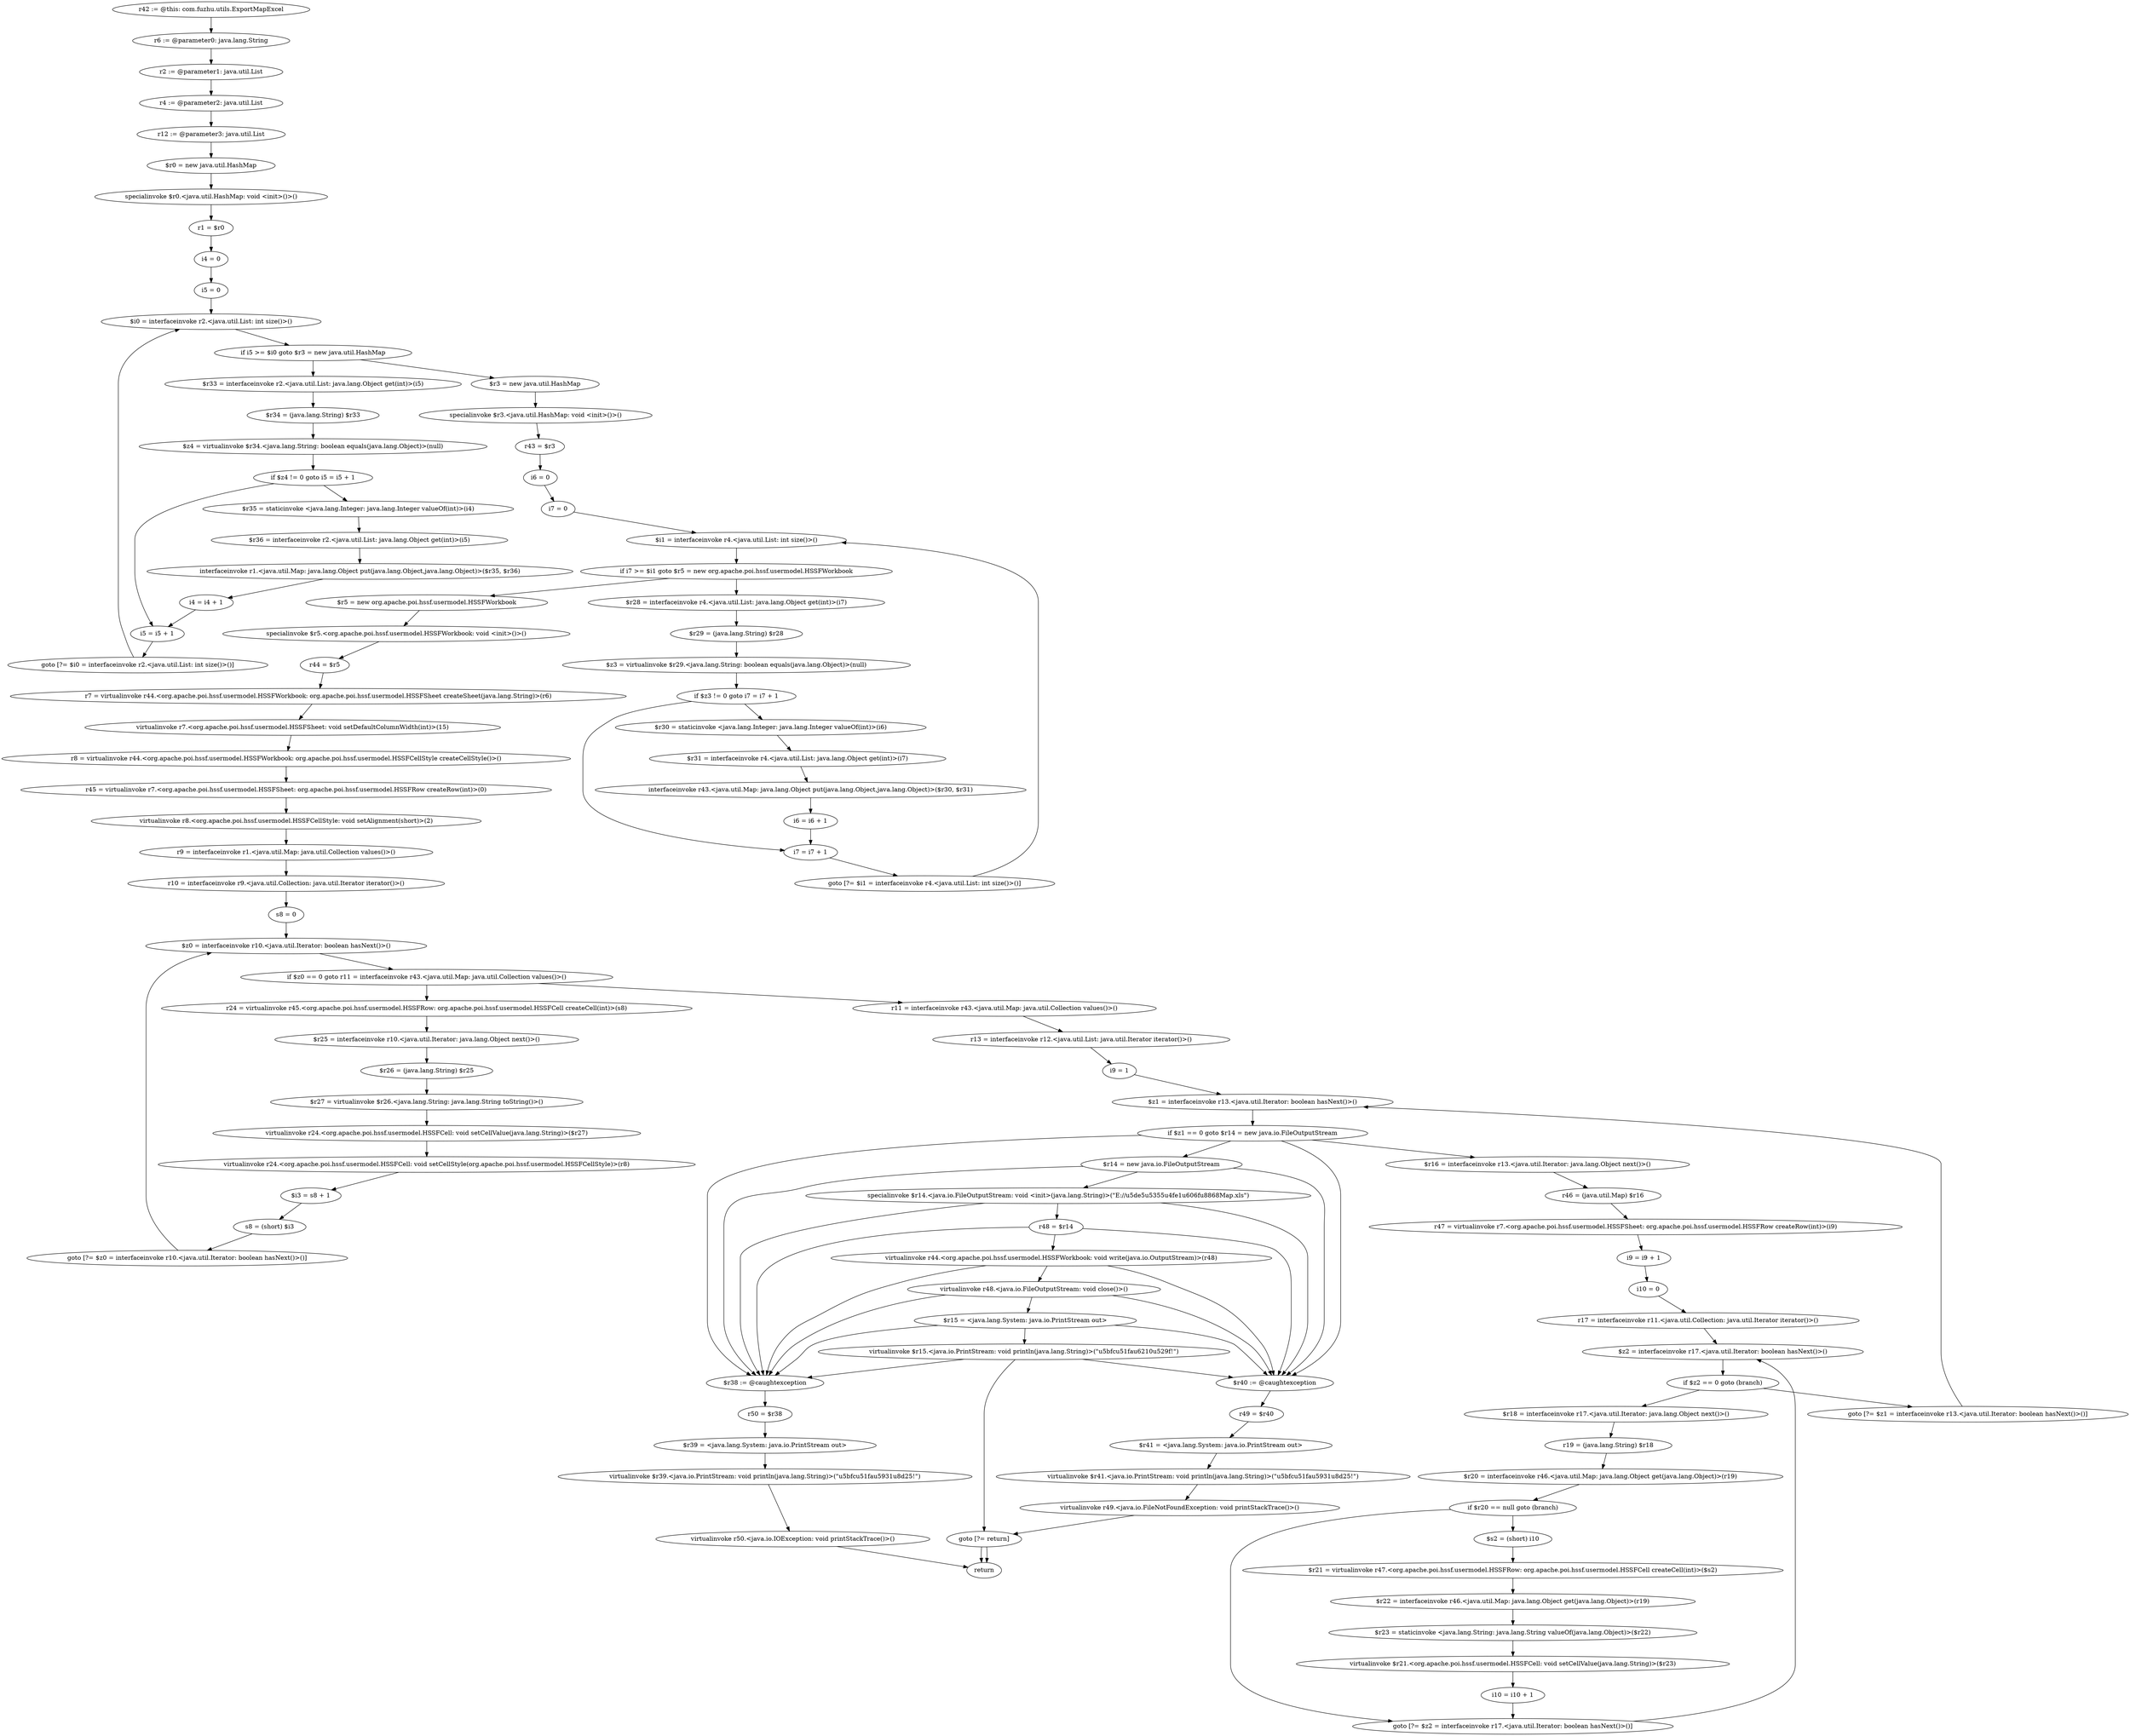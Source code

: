 digraph "unitGraph" {
    "r42 := @this: com.fuzhu.utils.ExportMapExcel"
    "r6 := @parameter0: java.lang.String"
    "r2 := @parameter1: java.util.List"
    "r4 := @parameter2: java.util.List"
    "r12 := @parameter3: java.util.List"
    "$r0 = new java.util.HashMap"
    "specialinvoke $r0.<java.util.HashMap: void <init>()>()"
    "r1 = $r0"
    "i4 = 0"
    "i5 = 0"
    "$i0 = interfaceinvoke r2.<java.util.List: int size()>()"
    "if i5 >= $i0 goto $r3 = new java.util.HashMap"
    "$r33 = interfaceinvoke r2.<java.util.List: java.lang.Object get(int)>(i5)"
    "$r34 = (java.lang.String) $r33"
    "$z4 = virtualinvoke $r34.<java.lang.String: boolean equals(java.lang.Object)>(null)"
    "if $z4 != 0 goto i5 = i5 + 1"
    "$r35 = staticinvoke <java.lang.Integer: java.lang.Integer valueOf(int)>(i4)"
    "$r36 = interfaceinvoke r2.<java.util.List: java.lang.Object get(int)>(i5)"
    "interfaceinvoke r1.<java.util.Map: java.lang.Object put(java.lang.Object,java.lang.Object)>($r35, $r36)"
    "i4 = i4 + 1"
    "i5 = i5 + 1"
    "goto [?= $i0 = interfaceinvoke r2.<java.util.List: int size()>()]"
    "$r3 = new java.util.HashMap"
    "specialinvoke $r3.<java.util.HashMap: void <init>()>()"
    "r43 = $r3"
    "i6 = 0"
    "i7 = 0"
    "$i1 = interfaceinvoke r4.<java.util.List: int size()>()"
    "if i7 >= $i1 goto $r5 = new org.apache.poi.hssf.usermodel.HSSFWorkbook"
    "$r28 = interfaceinvoke r4.<java.util.List: java.lang.Object get(int)>(i7)"
    "$r29 = (java.lang.String) $r28"
    "$z3 = virtualinvoke $r29.<java.lang.String: boolean equals(java.lang.Object)>(null)"
    "if $z3 != 0 goto i7 = i7 + 1"
    "$r30 = staticinvoke <java.lang.Integer: java.lang.Integer valueOf(int)>(i6)"
    "$r31 = interfaceinvoke r4.<java.util.List: java.lang.Object get(int)>(i7)"
    "interfaceinvoke r43.<java.util.Map: java.lang.Object put(java.lang.Object,java.lang.Object)>($r30, $r31)"
    "i6 = i6 + 1"
    "i7 = i7 + 1"
    "goto [?= $i1 = interfaceinvoke r4.<java.util.List: int size()>()]"
    "$r5 = new org.apache.poi.hssf.usermodel.HSSFWorkbook"
    "specialinvoke $r5.<org.apache.poi.hssf.usermodel.HSSFWorkbook: void <init>()>()"
    "r44 = $r5"
    "r7 = virtualinvoke r44.<org.apache.poi.hssf.usermodel.HSSFWorkbook: org.apache.poi.hssf.usermodel.HSSFSheet createSheet(java.lang.String)>(r6)"
    "virtualinvoke r7.<org.apache.poi.hssf.usermodel.HSSFSheet: void setDefaultColumnWidth(int)>(15)"
    "r8 = virtualinvoke r44.<org.apache.poi.hssf.usermodel.HSSFWorkbook: org.apache.poi.hssf.usermodel.HSSFCellStyle createCellStyle()>()"
    "r45 = virtualinvoke r7.<org.apache.poi.hssf.usermodel.HSSFSheet: org.apache.poi.hssf.usermodel.HSSFRow createRow(int)>(0)"
    "virtualinvoke r8.<org.apache.poi.hssf.usermodel.HSSFCellStyle: void setAlignment(short)>(2)"
    "r9 = interfaceinvoke r1.<java.util.Map: java.util.Collection values()>()"
    "r10 = interfaceinvoke r9.<java.util.Collection: java.util.Iterator iterator()>()"
    "s8 = 0"
    "$z0 = interfaceinvoke r10.<java.util.Iterator: boolean hasNext()>()"
    "if $z0 == 0 goto r11 = interfaceinvoke r43.<java.util.Map: java.util.Collection values()>()"
    "r24 = virtualinvoke r45.<org.apache.poi.hssf.usermodel.HSSFRow: org.apache.poi.hssf.usermodel.HSSFCell createCell(int)>(s8)"
    "$r25 = interfaceinvoke r10.<java.util.Iterator: java.lang.Object next()>()"
    "$r26 = (java.lang.String) $r25"
    "$r27 = virtualinvoke $r26.<java.lang.String: java.lang.String toString()>()"
    "virtualinvoke r24.<org.apache.poi.hssf.usermodel.HSSFCell: void setCellValue(java.lang.String)>($r27)"
    "virtualinvoke r24.<org.apache.poi.hssf.usermodel.HSSFCell: void setCellStyle(org.apache.poi.hssf.usermodel.HSSFCellStyle)>(r8)"
    "$i3 = s8 + 1"
    "s8 = (short) $i3"
    "goto [?= $z0 = interfaceinvoke r10.<java.util.Iterator: boolean hasNext()>()]"
    "r11 = interfaceinvoke r43.<java.util.Map: java.util.Collection values()>()"
    "r13 = interfaceinvoke r12.<java.util.List: java.util.Iterator iterator()>()"
    "i9 = 1"
    "$z1 = interfaceinvoke r13.<java.util.Iterator: boolean hasNext()>()"
    "if $z1 == 0 goto $r14 = new java.io.FileOutputStream"
    "$r16 = interfaceinvoke r13.<java.util.Iterator: java.lang.Object next()>()"
    "r46 = (java.util.Map) $r16"
    "r47 = virtualinvoke r7.<org.apache.poi.hssf.usermodel.HSSFSheet: org.apache.poi.hssf.usermodel.HSSFRow createRow(int)>(i9)"
    "i9 = i9 + 1"
    "i10 = 0"
    "r17 = interfaceinvoke r11.<java.util.Collection: java.util.Iterator iterator()>()"
    "$z2 = interfaceinvoke r17.<java.util.Iterator: boolean hasNext()>()"
    "if $z2 == 0 goto (branch)"
    "$r18 = interfaceinvoke r17.<java.util.Iterator: java.lang.Object next()>()"
    "r19 = (java.lang.String) $r18"
    "$r20 = interfaceinvoke r46.<java.util.Map: java.lang.Object get(java.lang.Object)>(r19)"
    "if $r20 == null goto (branch)"
    "$s2 = (short) i10"
    "$r21 = virtualinvoke r47.<org.apache.poi.hssf.usermodel.HSSFRow: org.apache.poi.hssf.usermodel.HSSFCell createCell(int)>($s2)"
    "$r22 = interfaceinvoke r46.<java.util.Map: java.lang.Object get(java.lang.Object)>(r19)"
    "$r23 = staticinvoke <java.lang.String: java.lang.String valueOf(java.lang.Object)>($r22)"
    "virtualinvoke $r21.<org.apache.poi.hssf.usermodel.HSSFCell: void setCellValue(java.lang.String)>($r23)"
    "i10 = i10 + 1"
    "goto [?= $z2 = interfaceinvoke r17.<java.util.Iterator: boolean hasNext()>()]"
    "goto [?= $z1 = interfaceinvoke r13.<java.util.Iterator: boolean hasNext()>()]"
    "$r14 = new java.io.FileOutputStream"
    "specialinvoke $r14.<java.io.FileOutputStream: void <init>(java.lang.String)>(\"E://\u5de5\u5355\u4fe1\u606f\u8868Map.xls\")"
    "r48 = $r14"
    "virtualinvoke r44.<org.apache.poi.hssf.usermodel.HSSFWorkbook: void write(java.io.OutputStream)>(r48)"
    "virtualinvoke r48.<java.io.FileOutputStream: void close()>()"
    "$r15 = <java.lang.System: java.io.PrintStream out>"
    "virtualinvoke $r15.<java.io.PrintStream: void println(java.lang.String)>(\"\u5bfc\u51fa\u6210\u529f!\")"
    "goto [?= return]"
    "$r40 := @caughtexception"
    "r49 = $r40"
    "$r41 = <java.lang.System: java.io.PrintStream out>"
    "virtualinvoke $r41.<java.io.PrintStream: void println(java.lang.String)>(\"\u5bfc\u51fa\u5931\u8d25!\")"
    "virtualinvoke r49.<java.io.FileNotFoundException: void printStackTrace()>()"
    "$r38 := @caughtexception"
    "r50 = $r38"
    "$r39 = <java.lang.System: java.io.PrintStream out>"
    "virtualinvoke $r39.<java.io.PrintStream: void println(java.lang.String)>(\"\u5bfc\u51fa\u5931\u8d25!\")"
    "virtualinvoke r50.<java.io.IOException: void printStackTrace()>()"
    "return"
    "r42 := @this: com.fuzhu.utils.ExportMapExcel"->"r6 := @parameter0: java.lang.String";
    "r6 := @parameter0: java.lang.String"->"r2 := @parameter1: java.util.List";
    "r2 := @parameter1: java.util.List"->"r4 := @parameter2: java.util.List";
    "r4 := @parameter2: java.util.List"->"r12 := @parameter3: java.util.List";
    "r12 := @parameter3: java.util.List"->"$r0 = new java.util.HashMap";
    "$r0 = new java.util.HashMap"->"specialinvoke $r0.<java.util.HashMap: void <init>()>()";
    "specialinvoke $r0.<java.util.HashMap: void <init>()>()"->"r1 = $r0";
    "r1 = $r0"->"i4 = 0";
    "i4 = 0"->"i5 = 0";
    "i5 = 0"->"$i0 = interfaceinvoke r2.<java.util.List: int size()>()";
    "$i0 = interfaceinvoke r2.<java.util.List: int size()>()"->"if i5 >= $i0 goto $r3 = new java.util.HashMap";
    "if i5 >= $i0 goto $r3 = new java.util.HashMap"->"$r33 = interfaceinvoke r2.<java.util.List: java.lang.Object get(int)>(i5)";
    "if i5 >= $i0 goto $r3 = new java.util.HashMap"->"$r3 = new java.util.HashMap";
    "$r33 = interfaceinvoke r2.<java.util.List: java.lang.Object get(int)>(i5)"->"$r34 = (java.lang.String) $r33";
    "$r34 = (java.lang.String) $r33"->"$z4 = virtualinvoke $r34.<java.lang.String: boolean equals(java.lang.Object)>(null)";
    "$z4 = virtualinvoke $r34.<java.lang.String: boolean equals(java.lang.Object)>(null)"->"if $z4 != 0 goto i5 = i5 + 1";
    "if $z4 != 0 goto i5 = i5 + 1"->"$r35 = staticinvoke <java.lang.Integer: java.lang.Integer valueOf(int)>(i4)";
    "if $z4 != 0 goto i5 = i5 + 1"->"i5 = i5 + 1";
    "$r35 = staticinvoke <java.lang.Integer: java.lang.Integer valueOf(int)>(i4)"->"$r36 = interfaceinvoke r2.<java.util.List: java.lang.Object get(int)>(i5)";
    "$r36 = interfaceinvoke r2.<java.util.List: java.lang.Object get(int)>(i5)"->"interfaceinvoke r1.<java.util.Map: java.lang.Object put(java.lang.Object,java.lang.Object)>($r35, $r36)";
    "interfaceinvoke r1.<java.util.Map: java.lang.Object put(java.lang.Object,java.lang.Object)>($r35, $r36)"->"i4 = i4 + 1";
    "i4 = i4 + 1"->"i5 = i5 + 1";
    "i5 = i5 + 1"->"goto [?= $i0 = interfaceinvoke r2.<java.util.List: int size()>()]";
    "goto [?= $i0 = interfaceinvoke r2.<java.util.List: int size()>()]"->"$i0 = interfaceinvoke r2.<java.util.List: int size()>()";
    "$r3 = new java.util.HashMap"->"specialinvoke $r3.<java.util.HashMap: void <init>()>()";
    "specialinvoke $r3.<java.util.HashMap: void <init>()>()"->"r43 = $r3";
    "r43 = $r3"->"i6 = 0";
    "i6 = 0"->"i7 = 0";
    "i7 = 0"->"$i1 = interfaceinvoke r4.<java.util.List: int size()>()";
    "$i1 = interfaceinvoke r4.<java.util.List: int size()>()"->"if i7 >= $i1 goto $r5 = new org.apache.poi.hssf.usermodel.HSSFWorkbook";
    "if i7 >= $i1 goto $r5 = new org.apache.poi.hssf.usermodel.HSSFWorkbook"->"$r28 = interfaceinvoke r4.<java.util.List: java.lang.Object get(int)>(i7)";
    "if i7 >= $i1 goto $r5 = new org.apache.poi.hssf.usermodel.HSSFWorkbook"->"$r5 = new org.apache.poi.hssf.usermodel.HSSFWorkbook";
    "$r28 = interfaceinvoke r4.<java.util.List: java.lang.Object get(int)>(i7)"->"$r29 = (java.lang.String) $r28";
    "$r29 = (java.lang.String) $r28"->"$z3 = virtualinvoke $r29.<java.lang.String: boolean equals(java.lang.Object)>(null)";
    "$z3 = virtualinvoke $r29.<java.lang.String: boolean equals(java.lang.Object)>(null)"->"if $z3 != 0 goto i7 = i7 + 1";
    "if $z3 != 0 goto i7 = i7 + 1"->"$r30 = staticinvoke <java.lang.Integer: java.lang.Integer valueOf(int)>(i6)";
    "if $z3 != 0 goto i7 = i7 + 1"->"i7 = i7 + 1";
    "$r30 = staticinvoke <java.lang.Integer: java.lang.Integer valueOf(int)>(i6)"->"$r31 = interfaceinvoke r4.<java.util.List: java.lang.Object get(int)>(i7)";
    "$r31 = interfaceinvoke r4.<java.util.List: java.lang.Object get(int)>(i7)"->"interfaceinvoke r43.<java.util.Map: java.lang.Object put(java.lang.Object,java.lang.Object)>($r30, $r31)";
    "interfaceinvoke r43.<java.util.Map: java.lang.Object put(java.lang.Object,java.lang.Object)>($r30, $r31)"->"i6 = i6 + 1";
    "i6 = i6 + 1"->"i7 = i7 + 1";
    "i7 = i7 + 1"->"goto [?= $i1 = interfaceinvoke r4.<java.util.List: int size()>()]";
    "goto [?= $i1 = interfaceinvoke r4.<java.util.List: int size()>()]"->"$i1 = interfaceinvoke r4.<java.util.List: int size()>()";
    "$r5 = new org.apache.poi.hssf.usermodel.HSSFWorkbook"->"specialinvoke $r5.<org.apache.poi.hssf.usermodel.HSSFWorkbook: void <init>()>()";
    "specialinvoke $r5.<org.apache.poi.hssf.usermodel.HSSFWorkbook: void <init>()>()"->"r44 = $r5";
    "r44 = $r5"->"r7 = virtualinvoke r44.<org.apache.poi.hssf.usermodel.HSSFWorkbook: org.apache.poi.hssf.usermodel.HSSFSheet createSheet(java.lang.String)>(r6)";
    "r7 = virtualinvoke r44.<org.apache.poi.hssf.usermodel.HSSFWorkbook: org.apache.poi.hssf.usermodel.HSSFSheet createSheet(java.lang.String)>(r6)"->"virtualinvoke r7.<org.apache.poi.hssf.usermodel.HSSFSheet: void setDefaultColumnWidth(int)>(15)";
    "virtualinvoke r7.<org.apache.poi.hssf.usermodel.HSSFSheet: void setDefaultColumnWidth(int)>(15)"->"r8 = virtualinvoke r44.<org.apache.poi.hssf.usermodel.HSSFWorkbook: org.apache.poi.hssf.usermodel.HSSFCellStyle createCellStyle()>()";
    "r8 = virtualinvoke r44.<org.apache.poi.hssf.usermodel.HSSFWorkbook: org.apache.poi.hssf.usermodel.HSSFCellStyle createCellStyle()>()"->"r45 = virtualinvoke r7.<org.apache.poi.hssf.usermodel.HSSFSheet: org.apache.poi.hssf.usermodel.HSSFRow createRow(int)>(0)";
    "r45 = virtualinvoke r7.<org.apache.poi.hssf.usermodel.HSSFSheet: org.apache.poi.hssf.usermodel.HSSFRow createRow(int)>(0)"->"virtualinvoke r8.<org.apache.poi.hssf.usermodel.HSSFCellStyle: void setAlignment(short)>(2)";
    "virtualinvoke r8.<org.apache.poi.hssf.usermodel.HSSFCellStyle: void setAlignment(short)>(2)"->"r9 = interfaceinvoke r1.<java.util.Map: java.util.Collection values()>()";
    "r9 = interfaceinvoke r1.<java.util.Map: java.util.Collection values()>()"->"r10 = interfaceinvoke r9.<java.util.Collection: java.util.Iterator iterator()>()";
    "r10 = interfaceinvoke r9.<java.util.Collection: java.util.Iterator iterator()>()"->"s8 = 0";
    "s8 = 0"->"$z0 = interfaceinvoke r10.<java.util.Iterator: boolean hasNext()>()";
    "$z0 = interfaceinvoke r10.<java.util.Iterator: boolean hasNext()>()"->"if $z0 == 0 goto r11 = interfaceinvoke r43.<java.util.Map: java.util.Collection values()>()";
    "if $z0 == 0 goto r11 = interfaceinvoke r43.<java.util.Map: java.util.Collection values()>()"->"r24 = virtualinvoke r45.<org.apache.poi.hssf.usermodel.HSSFRow: org.apache.poi.hssf.usermodel.HSSFCell createCell(int)>(s8)";
    "if $z0 == 0 goto r11 = interfaceinvoke r43.<java.util.Map: java.util.Collection values()>()"->"r11 = interfaceinvoke r43.<java.util.Map: java.util.Collection values()>()";
    "r24 = virtualinvoke r45.<org.apache.poi.hssf.usermodel.HSSFRow: org.apache.poi.hssf.usermodel.HSSFCell createCell(int)>(s8)"->"$r25 = interfaceinvoke r10.<java.util.Iterator: java.lang.Object next()>()";
    "$r25 = interfaceinvoke r10.<java.util.Iterator: java.lang.Object next()>()"->"$r26 = (java.lang.String) $r25";
    "$r26 = (java.lang.String) $r25"->"$r27 = virtualinvoke $r26.<java.lang.String: java.lang.String toString()>()";
    "$r27 = virtualinvoke $r26.<java.lang.String: java.lang.String toString()>()"->"virtualinvoke r24.<org.apache.poi.hssf.usermodel.HSSFCell: void setCellValue(java.lang.String)>($r27)";
    "virtualinvoke r24.<org.apache.poi.hssf.usermodel.HSSFCell: void setCellValue(java.lang.String)>($r27)"->"virtualinvoke r24.<org.apache.poi.hssf.usermodel.HSSFCell: void setCellStyle(org.apache.poi.hssf.usermodel.HSSFCellStyle)>(r8)";
    "virtualinvoke r24.<org.apache.poi.hssf.usermodel.HSSFCell: void setCellStyle(org.apache.poi.hssf.usermodel.HSSFCellStyle)>(r8)"->"$i3 = s8 + 1";
    "$i3 = s8 + 1"->"s8 = (short) $i3";
    "s8 = (short) $i3"->"goto [?= $z0 = interfaceinvoke r10.<java.util.Iterator: boolean hasNext()>()]";
    "goto [?= $z0 = interfaceinvoke r10.<java.util.Iterator: boolean hasNext()>()]"->"$z0 = interfaceinvoke r10.<java.util.Iterator: boolean hasNext()>()";
    "r11 = interfaceinvoke r43.<java.util.Map: java.util.Collection values()>()"->"r13 = interfaceinvoke r12.<java.util.List: java.util.Iterator iterator()>()";
    "r13 = interfaceinvoke r12.<java.util.List: java.util.Iterator iterator()>()"->"i9 = 1";
    "i9 = 1"->"$z1 = interfaceinvoke r13.<java.util.Iterator: boolean hasNext()>()";
    "$z1 = interfaceinvoke r13.<java.util.Iterator: boolean hasNext()>()"->"if $z1 == 0 goto $r14 = new java.io.FileOutputStream";
    "if $z1 == 0 goto $r14 = new java.io.FileOutputStream"->"$r16 = interfaceinvoke r13.<java.util.Iterator: java.lang.Object next()>()";
    "if $z1 == 0 goto $r14 = new java.io.FileOutputStream"->"$r14 = new java.io.FileOutputStream";
    "if $z1 == 0 goto $r14 = new java.io.FileOutputStream"->"$r40 := @caughtexception";
    "if $z1 == 0 goto $r14 = new java.io.FileOutputStream"->"$r38 := @caughtexception";
    "$r16 = interfaceinvoke r13.<java.util.Iterator: java.lang.Object next()>()"->"r46 = (java.util.Map) $r16";
    "r46 = (java.util.Map) $r16"->"r47 = virtualinvoke r7.<org.apache.poi.hssf.usermodel.HSSFSheet: org.apache.poi.hssf.usermodel.HSSFRow createRow(int)>(i9)";
    "r47 = virtualinvoke r7.<org.apache.poi.hssf.usermodel.HSSFSheet: org.apache.poi.hssf.usermodel.HSSFRow createRow(int)>(i9)"->"i9 = i9 + 1";
    "i9 = i9 + 1"->"i10 = 0";
    "i10 = 0"->"r17 = interfaceinvoke r11.<java.util.Collection: java.util.Iterator iterator()>()";
    "r17 = interfaceinvoke r11.<java.util.Collection: java.util.Iterator iterator()>()"->"$z2 = interfaceinvoke r17.<java.util.Iterator: boolean hasNext()>()";
    "$z2 = interfaceinvoke r17.<java.util.Iterator: boolean hasNext()>()"->"if $z2 == 0 goto (branch)";
    "if $z2 == 0 goto (branch)"->"$r18 = interfaceinvoke r17.<java.util.Iterator: java.lang.Object next()>()";
    "if $z2 == 0 goto (branch)"->"goto [?= $z1 = interfaceinvoke r13.<java.util.Iterator: boolean hasNext()>()]";
    "$r18 = interfaceinvoke r17.<java.util.Iterator: java.lang.Object next()>()"->"r19 = (java.lang.String) $r18";
    "r19 = (java.lang.String) $r18"->"$r20 = interfaceinvoke r46.<java.util.Map: java.lang.Object get(java.lang.Object)>(r19)";
    "$r20 = interfaceinvoke r46.<java.util.Map: java.lang.Object get(java.lang.Object)>(r19)"->"if $r20 == null goto (branch)";
    "if $r20 == null goto (branch)"->"$s2 = (short) i10";
    "if $r20 == null goto (branch)"->"goto [?= $z2 = interfaceinvoke r17.<java.util.Iterator: boolean hasNext()>()]";
    "$s2 = (short) i10"->"$r21 = virtualinvoke r47.<org.apache.poi.hssf.usermodel.HSSFRow: org.apache.poi.hssf.usermodel.HSSFCell createCell(int)>($s2)";
    "$r21 = virtualinvoke r47.<org.apache.poi.hssf.usermodel.HSSFRow: org.apache.poi.hssf.usermodel.HSSFCell createCell(int)>($s2)"->"$r22 = interfaceinvoke r46.<java.util.Map: java.lang.Object get(java.lang.Object)>(r19)";
    "$r22 = interfaceinvoke r46.<java.util.Map: java.lang.Object get(java.lang.Object)>(r19)"->"$r23 = staticinvoke <java.lang.String: java.lang.String valueOf(java.lang.Object)>($r22)";
    "$r23 = staticinvoke <java.lang.String: java.lang.String valueOf(java.lang.Object)>($r22)"->"virtualinvoke $r21.<org.apache.poi.hssf.usermodel.HSSFCell: void setCellValue(java.lang.String)>($r23)";
    "virtualinvoke $r21.<org.apache.poi.hssf.usermodel.HSSFCell: void setCellValue(java.lang.String)>($r23)"->"i10 = i10 + 1";
    "i10 = i10 + 1"->"goto [?= $z2 = interfaceinvoke r17.<java.util.Iterator: boolean hasNext()>()]";
    "goto [?= $z2 = interfaceinvoke r17.<java.util.Iterator: boolean hasNext()>()]"->"$z2 = interfaceinvoke r17.<java.util.Iterator: boolean hasNext()>()";
    "goto [?= $z1 = interfaceinvoke r13.<java.util.Iterator: boolean hasNext()>()]"->"$z1 = interfaceinvoke r13.<java.util.Iterator: boolean hasNext()>()";
    "$r14 = new java.io.FileOutputStream"->"$r40 := @caughtexception";
    "$r14 = new java.io.FileOutputStream"->"$r38 := @caughtexception";
    "$r14 = new java.io.FileOutputStream"->"specialinvoke $r14.<java.io.FileOutputStream: void <init>(java.lang.String)>(\"E://\u5de5\u5355\u4fe1\u606f\u8868Map.xls\")";
    "specialinvoke $r14.<java.io.FileOutputStream: void <init>(java.lang.String)>(\"E://\u5de5\u5355\u4fe1\u606f\u8868Map.xls\")"->"$r40 := @caughtexception";
    "specialinvoke $r14.<java.io.FileOutputStream: void <init>(java.lang.String)>(\"E://\u5de5\u5355\u4fe1\u606f\u8868Map.xls\")"->"$r38 := @caughtexception";
    "specialinvoke $r14.<java.io.FileOutputStream: void <init>(java.lang.String)>(\"E://\u5de5\u5355\u4fe1\u606f\u8868Map.xls\")"->"r48 = $r14";
    "r48 = $r14"->"$r40 := @caughtexception";
    "r48 = $r14"->"$r38 := @caughtexception";
    "r48 = $r14"->"virtualinvoke r44.<org.apache.poi.hssf.usermodel.HSSFWorkbook: void write(java.io.OutputStream)>(r48)";
    "virtualinvoke r44.<org.apache.poi.hssf.usermodel.HSSFWorkbook: void write(java.io.OutputStream)>(r48)"->"$r40 := @caughtexception";
    "virtualinvoke r44.<org.apache.poi.hssf.usermodel.HSSFWorkbook: void write(java.io.OutputStream)>(r48)"->"$r38 := @caughtexception";
    "virtualinvoke r44.<org.apache.poi.hssf.usermodel.HSSFWorkbook: void write(java.io.OutputStream)>(r48)"->"virtualinvoke r48.<java.io.FileOutputStream: void close()>()";
    "virtualinvoke r48.<java.io.FileOutputStream: void close()>()"->"$r40 := @caughtexception";
    "virtualinvoke r48.<java.io.FileOutputStream: void close()>()"->"$r38 := @caughtexception";
    "virtualinvoke r48.<java.io.FileOutputStream: void close()>()"->"$r15 = <java.lang.System: java.io.PrintStream out>";
    "$r15 = <java.lang.System: java.io.PrintStream out>"->"$r40 := @caughtexception";
    "$r15 = <java.lang.System: java.io.PrintStream out>"->"$r38 := @caughtexception";
    "$r15 = <java.lang.System: java.io.PrintStream out>"->"virtualinvoke $r15.<java.io.PrintStream: void println(java.lang.String)>(\"\u5bfc\u51fa\u6210\u529f!\")";
    "virtualinvoke $r15.<java.io.PrintStream: void println(java.lang.String)>(\"\u5bfc\u51fa\u6210\u529f!\")"->"$r40 := @caughtexception";
    "virtualinvoke $r15.<java.io.PrintStream: void println(java.lang.String)>(\"\u5bfc\u51fa\u6210\u529f!\")"->"$r38 := @caughtexception";
    "virtualinvoke $r15.<java.io.PrintStream: void println(java.lang.String)>(\"\u5bfc\u51fa\u6210\u529f!\")"->"goto [?= return]";
    "goto [?= return]"->"return";
    "$r40 := @caughtexception"->"r49 = $r40";
    "r49 = $r40"->"$r41 = <java.lang.System: java.io.PrintStream out>";
    "$r41 = <java.lang.System: java.io.PrintStream out>"->"virtualinvoke $r41.<java.io.PrintStream: void println(java.lang.String)>(\"\u5bfc\u51fa\u5931\u8d25!\")";
    "virtualinvoke $r41.<java.io.PrintStream: void println(java.lang.String)>(\"\u5bfc\u51fa\u5931\u8d25!\")"->"virtualinvoke r49.<java.io.FileNotFoundException: void printStackTrace()>()";
    "virtualinvoke r49.<java.io.FileNotFoundException: void printStackTrace()>()"->"goto [?= return]";
    "goto [?= return]"->"return";
    "$r38 := @caughtexception"->"r50 = $r38";
    "r50 = $r38"->"$r39 = <java.lang.System: java.io.PrintStream out>";
    "$r39 = <java.lang.System: java.io.PrintStream out>"->"virtualinvoke $r39.<java.io.PrintStream: void println(java.lang.String)>(\"\u5bfc\u51fa\u5931\u8d25!\")";
    "virtualinvoke $r39.<java.io.PrintStream: void println(java.lang.String)>(\"\u5bfc\u51fa\u5931\u8d25!\")"->"virtualinvoke r50.<java.io.IOException: void printStackTrace()>()";
    "virtualinvoke r50.<java.io.IOException: void printStackTrace()>()"->"return";
}
